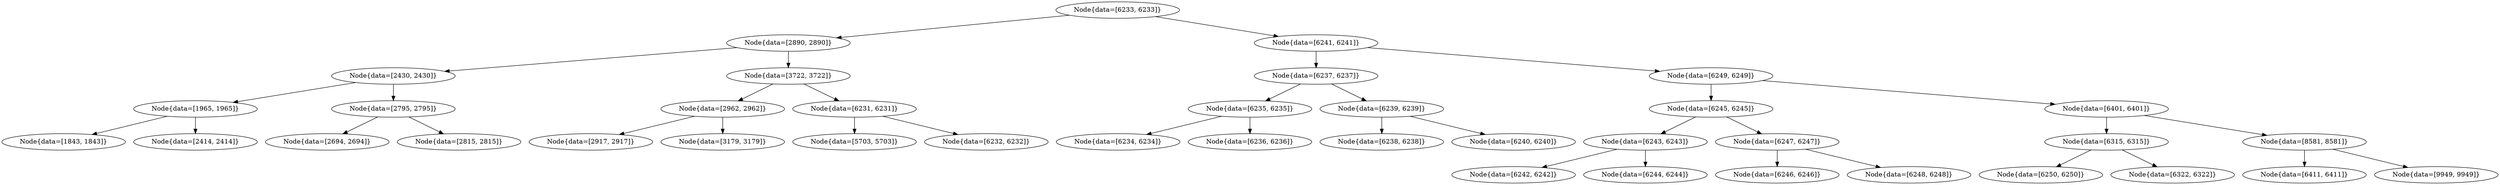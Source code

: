 digraph G{
20159332 [label="Node{data=[6233, 6233]}"]
20159332 -> 1580040472
1580040472 [label="Node{data=[2890, 2890]}"]
1580040472 -> 463564669
463564669 [label="Node{data=[2430, 2430]}"]
463564669 -> 672024003
672024003 [label="Node{data=[1965, 1965]}"]
672024003 -> 905646877
905646877 [label="Node{data=[1843, 1843]}"]
672024003 -> 124547579
124547579 [label="Node{data=[2414, 2414]}"]
463564669 -> 388381932
388381932 [label="Node{data=[2795, 2795]}"]
388381932 -> 1297892246
1297892246 [label="Node{data=[2694, 2694]}"]
388381932 -> 550687451
550687451 [label="Node{data=[2815, 2815]}"]
1580040472 -> 1154845843
1154845843 [label="Node{data=[3722, 3722]}"]
1154845843 -> 1647450553
1647450553 [label="Node{data=[2962, 2962]}"]
1647450553 -> 1306371738
1306371738 [label="Node{data=[2917, 2917]}"]
1647450553 -> 2075128304
2075128304 [label="Node{data=[3179, 3179]}"]
1154845843 -> 334908162
334908162 [label="Node{data=[6231, 6231]}"]
334908162 -> 1643865876
1643865876 [label="Node{data=[5703, 5703]}"]
334908162 -> 1093854407
1093854407 [label="Node{data=[6232, 6232]}"]
20159332 -> 1167502688
1167502688 [label="Node{data=[6241, 6241]}"]
1167502688 -> 1687769227
1687769227 [label="Node{data=[6237, 6237]}"]
1687769227 -> 1583368395
1583368395 [label="Node{data=[6235, 6235]}"]
1583368395 -> 136485660
136485660 [label="Node{data=[6234, 6234]}"]
1583368395 -> 2016402133
2016402133 [label="Node{data=[6236, 6236]}"]
1687769227 -> 1444724819
1444724819 [label="Node{data=[6239, 6239]}"]
1444724819 -> 182910027
182910027 [label="Node{data=[6238, 6238]}"]
1444724819 -> 377515120
377515120 [label="Node{data=[6240, 6240]}"]
1167502688 -> 276817159
276817159 [label="Node{data=[6249, 6249]}"]
276817159 -> 550609155
550609155 [label="Node{data=[6245, 6245]}"]
550609155 -> 493360630
493360630 [label="Node{data=[6243, 6243]}"]
493360630 -> 144579015
144579015 [label="Node{data=[6242, 6242]}"]
493360630 -> 1730581006
1730581006 [label="Node{data=[6244, 6244]}"]
550609155 -> 1255337552
1255337552 [label="Node{data=[6247, 6247]}"]
1255337552 -> 390632793
390632793 [label="Node{data=[6246, 6246]}"]
1255337552 -> 1877014102
1877014102 [label="Node{data=[6248, 6248]}"]
276817159 -> 1015394118
1015394118 [label="Node{data=[6401, 6401]}"]
1015394118 -> 1635284712
1635284712 [label="Node{data=[6315, 6315]}"]
1635284712 -> 843699651
843699651 [label="Node{data=[6250, 6250]}"]
1635284712 -> 1517537178
1517537178 [label="Node{data=[6322, 6322]}"]
1015394118 -> 1260235789
1260235789 [label="Node{data=[8581, 8581]}"]
1260235789 -> 1777355952
1777355952 [label="Node{data=[6411, 6411]}"]
1260235789 -> 359365504
359365504 [label="Node{data=[9949, 9949]}"]
}